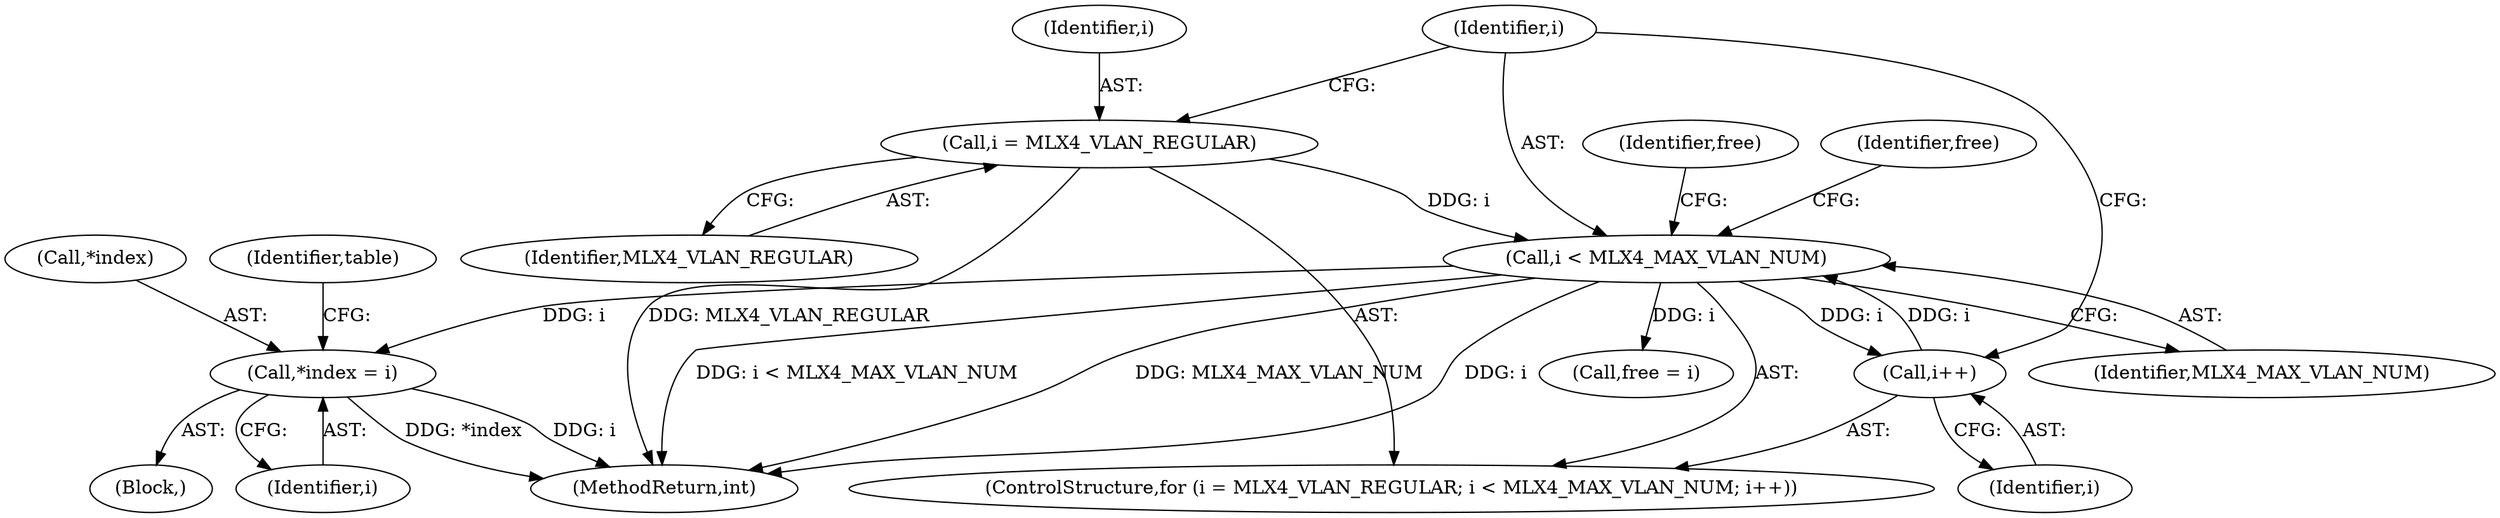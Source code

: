 digraph "0_linux_0926f91083f34d047abc74f1ca4fa6a9c161f7db_0@pointer" {
"1000181" [label="(Call,*index = i)"];
"1000140" [label="(Call,i < MLX4_MAX_VLAN_NUM)"];
"1000143" [label="(Call,i++)"];
"1000137" [label="(Call,i = MLX4_VLAN_REGULAR)"];
"1000141" [label="(Identifier,i)"];
"1000181" [label="(Call,*index = i)"];
"1000180" [label="(Block,)"];
"1000142" [label="(Identifier,MLX4_MAX_VLAN_NUM)"];
"1000194" [label="(Identifier,free)"];
"1000139" [label="(Identifier,MLX4_VLAN_REGULAR)"];
"1000138" [label="(Identifier,i)"];
"1000280" [label="(MethodReturn,int)"];
"1000184" [label="(Identifier,i)"];
"1000143" [label="(Call,i++)"];
"1000144" [label="(Identifier,i)"];
"1000136" [label="(ControlStructure,for (i = MLX4_VLAN_REGULAR; i < MLX4_MAX_VLAN_NUM; i++))"];
"1000159" [label="(Call,free = i)"];
"1000137" [label="(Call,i = MLX4_VLAN_REGULAR)"];
"1000140" [label="(Call,i < MLX4_MAX_VLAN_NUM)"];
"1000182" [label="(Call,*index)"];
"1000149" [label="(Identifier,free)"];
"1000188" [label="(Identifier,table)"];
"1000181" -> "1000180"  [label="AST: "];
"1000181" -> "1000184"  [label="CFG: "];
"1000182" -> "1000181"  [label="AST: "];
"1000184" -> "1000181"  [label="AST: "];
"1000188" -> "1000181"  [label="CFG: "];
"1000181" -> "1000280"  [label="DDG: *index"];
"1000181" -> "1000280"  [label="DDG: i"];
"1000140" -> "1000181"  [label="DDG: i"];
"1000140" -> "1000136"  [label="AST: "];
"1000140" -> "1000142"  [label="CFG: "];
"1000141" -> "1000140"  [label="AST: "];
"1000142" -> "1000140"  [label="AST: "];
"1000149" -> "1000140"  [label="CFG: "];
"1000194" -> "1000140"  [label="CFG: "];
"1000140" -> "1000280"  [label="DDG: MLX4_MAX_VLAN_NUM"];
"1000140" -> "1000280"  [label="DDG: i"];
"1000140" -> "1000280"  [label="DDG: i < MLX4_MAX_VLAN_NUM"];
"1000143" -> "1000140"  [label="DDG: i"];
"1000137" -> "1000140"  [label="DDG: i"];
"1000140" -> "1000143"  [label="DDG: i"];
"1000140" -> "1000159"  [label="DDG: i"];
"1000143" -> "1000136"  [label="AST: "];
"1000143" -> "1000144"  [label="CFG: "];
"1000144" -> "1000143"  [label="AST: "];
"1000141" -> "1000143"  [label="CFG: "];
"1000137" -> "1000136"  [label="AST: "];
"1000137" -> "1000139"  [label="CFG: "];
"1000138" -> "1000137"  [label="AST: "];
"1000139" -> "1000137"  [label="AST: "];
"1000141" -> "1000137"  [label="CFG: "];
"1000137" -> "1000280"  [label="DDG: MLX4_VLAN_REGULAR"];
}

